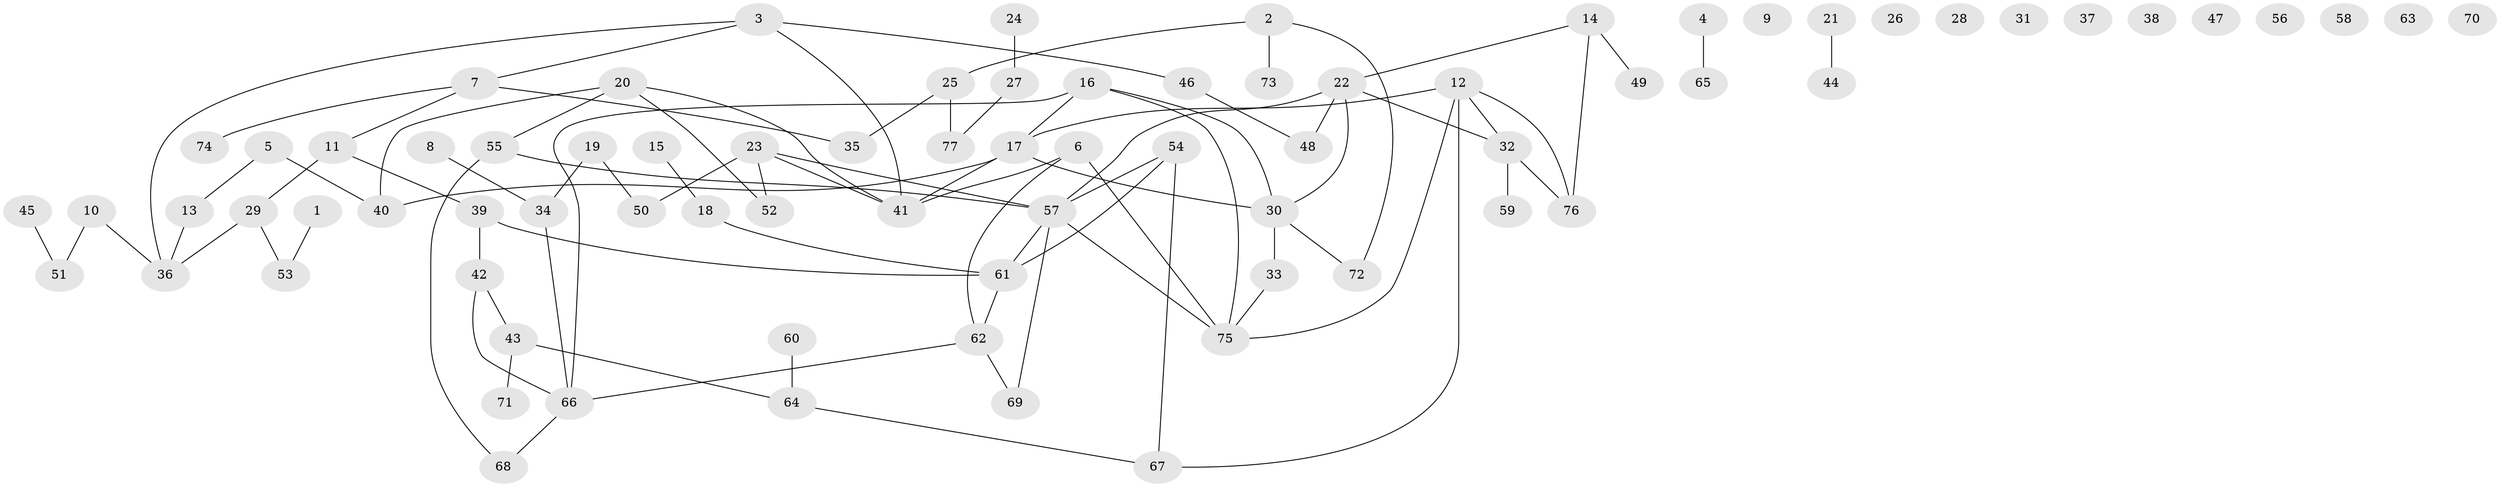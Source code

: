 // coarse degree distribution, {3: 0.2222222222222222, 6: 0.16666666666666666, 4: 0.16666666666666666, 2: 0.1111111111111111, 1: 0.16666666666666666, 5: 0.16666666666666666}
// Generated by graph-tools (version 1.1) at 2025/48/03/04/25 22:48:22]
// undirected, 77 vertices, 89 edges
graph export_dot {
  node [color=gray90,style=filled];
  1;
  2;
  3;
  4;
  5;
  6;
  7;
  8;
  9;
  10;
  11;
  12;
  13;
  14;
  15;
  16;
  17;
  18;
  19;
  20;
  21;
  22;
  23;
  24;
  25;
  26;
  27;
  28;
  29;
  30;
  31;
  32;
  33;
  34;
  35;
  36;
  37;
  38;
  39;
  40;
  41;
  42;
  43;
  44;
  45;
  46;
  47;
  48;
  49;
  50;
  51;
  52;
  53;
  54;
  55;
  56;
  57;
  58;
  59;
  60;
  61;
  62;
  63;
  64;
  65;
  66;
  67;
  68;
  69;
  70;
  71;
  72;
  73;
  74;
  75;
  76;
  77;
  1 -- 53;
  2 -- 25;
  2 -- 72;
  2 -- 73;
  3 -- 7;
  3 -- 36;
  3 -- 41;
  3 -- 46;
  4 -- 65;
  5 -- 13;
  5 -- 40;
  6 -- 41;
  6 -- 62;
  6 -- 75;
  7 -- 11;
  7 -- 35;
  7 -- 74;
  8 -- 34;
  10 -- 36;
  10 -- 51;
  11 -- 29;
  11 -- 39;
  12 -- 17;
  12 -- 32;
  12 -- 67;
  12 -- 75;
  12 -- 76;
  13 -- 36;
  14 -- 22;
  14 -- 49;
  14 -- 76;
  15 -- 18;
  16 -- 17;
  16 -- 30;
  16 -- 66;
  16 -- 75;
  17 -- 30;
  17 -- 40;
  17 -- 41;
  18 -- 61;
  19 -- 34;
  19 -- 50;
  20 -- 40;
  20 -- 41;
  20 -- 52;
  20 -- 55;
  21 -- 44;
  22 -- 30;
  22 -- 32;
  22 -- 48;
  22 -- 57;
  23 -- 41;
  23 -- 50;
  23 -- 52;
  23 -- 57;
  24 -- 27;
  25 -- 35;
  25 -- 77;
  27 -- 77;
  29 -- 36;
  29 -- 53;
  30 -- 33;
  30 -- 72;
  32 -- 59;
  32 -- 76;
  33 -- 75;
  34 -- 66;
  39 -- 42;
  39 -- 61;
  42 -- 43;
  42 -- 66;
  43 -- 64;
  43 -- 71;
  45 -- 51;
  46 -- 48;
  54 -- 57;
  54 -- 61;
  54 -- 67;
  55 -- 57;
  55 -- 68;
  57 -- 61;
  57 -- 69;
  57 -- 75;
  60 -- 64;
  61 -- 62;
  62 -- 66;
  62 -- 69;
  64 -- 67;
  66 -- 68;
}
